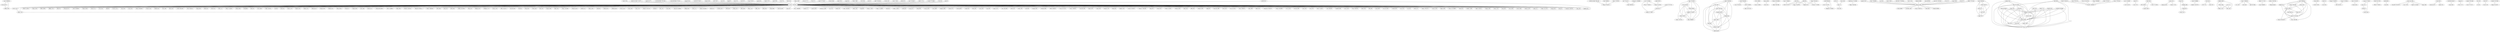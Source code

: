 digraph {
"Slc13a3-2575" -> "Srfbp1-1653"[arrowhead=none]; 
"Cnih2-2109" -> "Cox4i1-73992933"[arrowhead=none]; 
"1500032L24Rik-75651168" -> "Tcerg1l-75041511"[arrowhead=none]; 
"Ak1-77414110" -> "Pbx3-76085744"[arrowhead=none]; 
"Ccr1-73718058" -> "Kcnq5-72128745","Stxbp2-75774667","Plxna2-77280424"[arrowhead=none]; 
"Cd4-74819249" -> "Rora-79488937","Sntb1-71670741","Rad51-293471","Paqr4-248335","Plekha5-70743870"[arrowhead=none]; 
"Cdh10-73592529" -> "Reln-890","Crlf2-1882","Npepps-844","Ms4a6b-293474","Slc39a14-1846"[arrowhead=none]; 
"Acsl3-75042266" -> "Gria2-75551462","Chd5-72283806"[arrowhead=none]; 
"9930013L23Rik-72128775" -> "Cox4i1-73992933"[arrowhead=none]; 
"Ankrd54-1677" -> "Cox4i1-73992933"[arrowhead=none]; 
"F2rl1-199391" -> "Slco3a1-293691"[arrowhead=none]; 
"2310046A06Rik-73931408" -> "Cox4i1-73992933"[arrowhead=none]; 
"Ppm1g-2499" -> "Rxrb-1916"[arrowhead=none]; 
"Prkar1b-70616006" -> "Rufy3-73817983"[arrowhead=none]; 
"Dbh-326" -> "Magi1-73519705","Sowaha-71250306","Zfp238-2741","Rnf219-276273"[arrowhead=none]; 
"Adk-70928196" -> "Cerk-72472765","Map3k15-73788441"[arrowhead=none]; 
"Arf3-110" -> "Npy-717"[arrowhead=none]; 
"Paqr4-248335" -> "Rora-79488937","Plekha5-70743870"[arrowhead=none]; 
"2610019F03Rik-74724511" -> "Cox4i1-73992933"[arrowhead=none]; 
"Hist2h2aa1-72129296" -> "Tfap2c-74047843"[arrowhead=none]; 
"Ankrd10-2027" -> "Pttg1ip-1956"[arrowhead=none]; 
"Arg2-70928338" -> "Ugp2-2705","Myb-1512","Celf4-73592527","Oaz2-748"[arrowhead=none]; 
"Slc25a1-2587" -> "Slc35a3-2609","Ybx1-743"[arrowhead=none]; 
"Crlf2-1882" -> "Flrt3-73931404","Slc39a14-1846","Zfp788-1466","Npepps-844","Pde1c-1804"[arrowhead=none]; 
"Elavl2-72340123" -> "Vwa5b2-73636029"[arrowhead=none]; 
"Arhgef2-2043" -> "Cox4i1-73992933"[arrowhead=none]; 
"Lin7a-73520997" -> "Slc27a4-1920"[arrowhead=none]; 
"Adcy3-75" -> "Guk1-2279"[arrowhead=none]; 
"9130024F11Rik-51" -> "Cox4i1-73992933"[arrowhead=none]; 
"Cdkn2d-1603" -> "Cox4i1-73992933"[arrowhead=none]; 
"Hars-554" -> "Rnf219-276273","Zfp238-2741","Magi1-73519705"[arrowhead=none]; 
"Pde1c-1804" -> "Slc39a14-1846","Reln-890"[arrowhead=none]; 
"Phf1-356287" -> "Scand1-2549"[arrowhead=none]; 
"Plcb1-75084969" -> "Pttg1ip-1956"[arrowhead=none]; 
"Mgp-1229" -> "Rhobtb3-74583162","Ybx1-743","Slc35a3-2609"[arrowhead=none]; 
"Lix1-643" -> "Pttg1ip-1956"[arrowhead=none]; 
"Pvrl4-2511" -> "Stxbp2-75774667"[arrowhead=none]; 
"Esrra-1351" -> "Gabarap-2245","Homer1-1748"[arrowhead=none]; 
"Arxes1-45841" -> "Pttg1ip-1956"[arrowhead=none]; 
"Slc6a3-978" -> "Ywhaz-1133"[arrowhead=none]; 
"Chd5-72283806" -> "Oprl1-75077232"[arrowhead=none]; 
"Npy-717" -> "Tle1-1061"[arrowhead=none]; 
"Reln-890" -> "Zfp788-1466","Slc39a14-1846"[arrowhead=none]; 
"Bcl7b-1601" -> "Cox4i1-73992933"[arrowhead=none]; 
"Acta1-60" -> "Cox4i1-73992933"[arrowhead=none]; 
"Oaz2-748" -> "Ugp2-2705"[arrowhead=none]; 
"BC100451-73615805" -> "Pttg1ip-1956"[arrowhead=none]; 
"Glra4-75551476" -> "Vwa5b2-73636029"[arrowhead=none]; 
"Akap8-91" -> "Cox4i1-73992933"[arrowhead=none]; 
"Cpt1a-1478" -> "Pttg1ip-1956"[arrowhead=none]; 
"Calcb-72338699" -> "Tpd52l1-74357570"[arrowhead=none]; 
"Flrt3-73931404" -> "Reln-890","Ms4a6b-293474","Slc39a14-1846","Npepps-844"[arrowhead=none]; 
"Bcan-154" -> "Cox4i1-73992933"[arrowhead=none]; 
"Frs3-2234" -> "Nr2f1-720","Hes3-2287"[arrowhead=none]; 
"Cerk-72472765" -> "Map3k15-73788441"[arrowhead=none]; 
"Dbndd2-45668" -> "Pttg1ip-1956"[arrowhead=none]; 
"Cct8-2079" -> "Cox4i1-73992933"[arrowhead=none]; 
"Olfml2b-1980" -> "Tbr1-1041","Pde4a-1806","Rbm11-1411"[arrowhead=none]; 
"Ms4a6b-293474" -> "Slc39a14-1846","Npepps-844","Pde1c-1804","Zfp788-1466"[arrowhead=none]; 
"Pttg1ip-1956" -> "Ube2i-45666","Suv39h2-1538","Sssca1-79556714","Traf2-2691","Zfand3-293694"[arrowhead=none]; 
"Fbxo18-293462" -> "Ybx1-743","Rhobtb3-74583162","Slc35a3-2609"[arrowhead=none]; 
"Trhr-1303" -> "Ybx1-743"[arrowhead=none]; 
"Ccng1-324210" -> "Cox4i1-73992933"[arrowhead=none]; 
"Anp32a-94" -> "Cox4i1-73992933"[arrowhead=none]; 
"Fmnl1-75041433" -> "Zfp238-2741","Sowaha-71250306"[arrowhead=none]; 
"Oxct1-77869796" -> "Ucn-1435","Syt5-1029","Sp8-74272904"[arrowhead=none]; 
"Pde4dip-1994" -> "Slc6a3-978"[arrowhead=none]; 
"Olfm2-71717155" -> "Syn2-73929870"[arrowhead=none]; 
"P2ry14-76135748" -> "Vwa5b2-73636029"[arrowhead=none]; 
"Cdkn2b-1476" -> "Cox4i1-73992933"[arrowhead=none]; 
"Asb6-1599" -> "Cox4i1-73992933"[arrowhead=none]; 
"Eef1a1-73817934" -> "Phyhip-544328"[arrowhead=none]; 
"Cdca7-26" -> "Cox4i1-73992933"[arrowhead=none]; 
"Slc35a3-2609" -> "Stat3-2637","Trhr-1303","Stxbp1-1009"[arrowhead=none]; 
"Adamts1-69" -> "Rhobtb3-74583162","Cplx1-67752308","Ybx1-743","Slc35a3-2609"[arrowhead=none]; 
"Nlk-76085742" -> "Tmem22-74511956"[arrowhead=none]; 
"Nrgn-736" -> "Pde4dip-1994","Ywhaz-1133"[arrowhead=none]; 
"Cdh13-234" -> "Cox4i1-73992933"[arrowhead=none]; 
"Cdkn1a-2085" -> "Cox4i1-73992933"[arrowhead=none]; 
"Chrna4-1173" -> "Cox4i1-73992933"[arrowhead=none]; 
"Mecp2-79908808" -> "Vwa5b2-73636029"[arrowhead=none]; 
"Clock-273" -> "Cox4i1-73992933"[arrowhead=none]; 
"Asb8-276276" -> "Kcnq5-72128745"[arrowhead=none]; 
"Agtr1b-74724627" -> "Cox4i1-73992933"[arrowhead=none]; 
"Loxl1-70805934" -> "Slc13a3-2575","Srfbp1-1653"[arrowhead=none]; 
"Npdc1-715" -> "Rhobtb3-74583162","Ybx1-743","Slc35a3-2609"[arrowhead=none]; 
"Aif1-75080249" -> "Gxylt2-73931405","Pdk3-2474","Tmem22-74511956","Hspb8-1181","Ubr1-74957908","Kcnn4-130911","Foxg1-2230"[arrowhead=none]; 
"Stxbp1-1009" -> "Ybx1-743"[arrowhead=none]; 
"Kcnq5-72128745" -> "Pvrl4-2511"[arrowhead=none]; 
"Chrm3-2095" -> "Slc26a7-2595"[arrowhead=none]; 
"Tmem22-74511956" -> "Ubr1-74957908","Trim16-73931416"[arrowhead=none]; 
"Gnb2-512" -> "Grm3-539"[arrowhead=none]; 
"Ewsr1-408" -> "Npy-717"[arrowhead=none]; 
"Cmtm3-2099" -> "Cox4i1-73992933"[arrowhead=none]; 
"Neurod6-698" -> "Pttg1ip-1956"[arrowhead=none]; 
"Apba2-2031" -> "Cox4i1-73992933"[arrowhead=none]; 
"Frmpd1-73520978" -> "Ifit3-74047911"[arrowhead=none]; 
"Ddn-73636031" -> "Tcerg1l-75041511"[arrowhead=none]; 
"Agpat3-85" -> "Cox4i1-73992933"[arrowhead=none]; 
"Cdkn2c-1683" -> "Cox4i1-73992933"[arrowhead=none]; 
"Btg1-73718576" -> "Rad51-293471","Rora-79488937","Cd4-74819249","Plekha5-70743870","Paqr4-248335"[arrowhead=none]; 
"Fam105a-74819326" -> "Pttg1ip-1956"[arrowhead=none]; 
"Gsto1-74511807" -> "Mvp-321202"[arrowhead=none]; 
"Cplx1-67752308" -> "Ybx1-743","Trhr-1303","Mgp-1229","Slc35a3-2609","Lsamp-625","Rhobtb3-74583162"[arrowhead=none]; 
"Chst2-266" -> "Cox4i1-73992933"[arrowhead=none]; 
"Hspb8-1181" -> "Tmem22-74511956","Kcnn4-130911"[arrowhead=none]; 
"Cdh4-2083" -> "Slc35a3-2609","Cplx1-67752308","Ybx1-743","Rhobtb3-74583162"[arrowhead=none]; 
"Rad51-293471" -> "Sntb1-71670741","Rora-79488937"[arrowhead=none]; 
"Plekha5-70743870" -> "Rad51-293471","Rora-79488937"[arrowhead=none]; 
"Lrig1-1371" -> "ND3-675"[arrowhead=none]; 
"Actr2-67" -> "Cox4i1-73992933"[arrowhead=none]; 
"Gabra5-72077453" -> "Pvrl4-2511"[arrowhead=none]; 
"Rhobtb3-74583162" -> "Slc25a1-2587","Trhr-1303","Ybx1-743","Stxbp1-1009","Stat3-2637","Slc35a3-2609"[arrowhead=none]; 
"Aldh2-74819240" -> "Cox4i1-73992933"[arrowhead=none]; 
"Fhl1-2218" -> "Slc35a3-2609","Ybx1-743","Rhobtb3-74583162"[arrowhead=none]; 
"Prkg1-73521817" -> "Vwa5b2-73636029"[arrowhead=none]; 
"Ntrk3-76115738" -> "Olfml3-77280333"[arrowhead=none]; 
"Rad23b-881" -> "Rora-900"[arrowhead=none]; 
"Col18a1-287" -> "Cox4i1-73992933"[arrowhead=none]; 
"Gxylt2-73931405" -> "Kcnn4-130911","Tmem22-74511956"[arrowhead=none]; 
"Fam114a2-1992" -> "Tmem90b-73931426","Gnat1-2265","Rgs19-112203487","Rgs4-1569"[arrowhead=none]; 
"Foxg1-2230" -> "Tmem22-74511956","Kcnn4-130911"[arrowhead=none]; 
"Lman2-73718047" -> "Lrig1-1371","Nr2e3-2434"[arrowhead=none]; 
"Cx3cl1-2135" -> "Lphn2-1768"[arrowhead=none]; 
"Fzd5-1500" -> "Tshz2-72129294","Phf1-356287","Scand1-2549"[arrowhead=none]; 
"Clrn3-2023" -> "Slc16a14-2577","Nprl2-2701"[arrowhead=none]; 
"Cacng7-74750054" -> "Ifit3-74047911"[arrowhead=none]; 
"Cox4i1-73992933" -> "Ngef-72119591","Ergic1-1952","Iffo2-322962","Igfbpl1-1974","Ngfr-705","Sdccag3-2075","Sytl5-73930809","Lphn2-1768","Ptpn18-2509","Usp25-2713","Ucn3-1091","Hgf-558","Tsc22d1-1051","Srpr-1593","Cryzl1-304","Enox2-70928339","Trim25-1545","Hoxd9-1623","Prlr-1268","Raf1-1816","S100b-79591593","Oxtr-75081001","Pparg-2495","Fgfr2-445","Grb10-522","Wif1-1111","Itm2c-77414652","Stmn4-1006","Pvalb-868","Kdr-2347","Syt13-1864","Sobp-71920521","Gls-500","Gli3-1615","Runx2-1278","Dpysl4-1345","Papola-1251","Hepacam-35","Serpini1-963","Kdm4b-2331","Rarg-130913","Prune2-57","Mapre2-659","Szt2-1446","Dmwd-2151","Sema5a-80516967","Sdc3-71358662","Sfrp1-2563","Kirrel3-71920516","Ppp1r3b-75084111","Yeats2-74988249","Nrf1-2438","Gad1-479","Htr1b-584","Rab6a-74047909","Dbp-1193","Rabep2-1970","Pcdhga12-770","Kcnc4-1756","Plk2-74743272","Gpr146-2059","Sfn-2561","Prnp-1405","Wnt4-1444","Per2-793","Syngr3-1860","Rgs3-1822","Ninj1-71670490","Tomm70a-320","Gabrb2-472","Ppm1a-2497","Lhx6-635","Med24-2675","Zbtb48-1940","Nr1d1-1243","Gnao1-506","Gnaz-1730","Rasal2-71670719","Mif-2407","Per1-791","Vsx2-1687","Gpr126-73520982","Mlxipl-1932","E2f1-2171","Dmrt3-74819342","Fgf13-427","Slc36a4-1597","Ntf3-2440","Ghitm-1207","Mtf1-2409","Xbp1-1119","Olfm1-760","Efna5-383","Tulp4-2699","Gm6740-1902","Gpc4-1617","Plcz1-74988296","Dcaf4-2717","Srp54a-2629","Madcam1-2389","Tyr-2703","Pde9a-785","Dad1-74819345","Dkk1-2149","Psap-846","Wbscr17-1934","Ptpn2-77413686","Ryk-2541","Kdelr1-130912","Irf9-2329","Cryaa-2127","Ndrg3-690","Scnn1g-1918","Fcrls-1896","Mapk14-2399","Trim9-1074","Mcm3ap-665","Usp48-149","Plk1-2487","Syt3-1026","Grp-1363","Lepre1-2371","Glrx-73931409","E2f4-1195","Wash-1796","Sod1-994","St3gal3-2567","Tmbim6-2663","Phf6-72080044","Wwox-72077451","Pcsk2-72080025","Tsc22d4-1464","Rgs16-1567","Gng3-1209","Kcnab2-1754","Efna3-381","Zfand5-1140","Unc5d-71924239","Tmem47-75081394","Thpo-2671","Kcne3-2337","Prkcb-72129247","Nkiras2-2429","Fgf12-424","Nfib-1555","Map3k7-2393","Dgkg-343","Fam195a-1996","Etv6-1353","Sar1a-321204","Nid1-75084474","Dner-1699","Dph2-2161","Serpina3n-75043155","Stmn2-74819695","Il17rc-2319","Slc19a2-2585","Syt2-1023","Ttc3-1079","Edc3-77414911","Ltb-74363350","Fam89b-1898","Syt13-1020","Cx3cl1-2135","Plp1-79556704","Hes6-1504","Rfx1-895","Lmo4-2385","Gss-74273307","Slc6a6-1850","Syt1-1014","Cry2-302","Taf1d-1317","Oprm1-79912572","Sprr1a-1534","Ifngr2-1460","Tbc1d1-71670698","Rela-2523","Pcdhb17-1908","Itgb5-71920512","Hmga1-2295","Ubxn11-322","Omg-2450","Stx1a-2645","Slc2a3-1840","Pgrmc1-2478","Gphn-1211","Ttbk2-75147759","Pmaip1-823","Pmch-55","Kcnmb4-72283793","Ctps-1185","Ephb6-2191"[arrowhead=none]; 
"Rbm38-2535" -> "Slc35a3-2609","Ybx1-743","Rhobtb3-74583162"[arrowhead=none]; 
"Grm1-537" -> "Pttg1ip-1956"[arrowhead=none]; 
"Pdk3-2474" -> "Tmem22-74511956"[arrowhead=none]; 
"Cirh1a-77925143" -> "Vwa5b2-73636029"[arrowhead=none]; 
"9130024F11Rik-71" -> "Stat1-2635"[arrowhead=none]; 
"Agap3-2089" -> "Pttg1ip-1956"[arrowhead=none]; 
"Anxa11-2029" -> "Cox4i1-73992933"[arrowhead=none]; 
"ND3-675" -> "Nr2e3-2434"[arrowhead=none]; 
"Myb-1512" -> "Oaz2-748","Ugp2-2705"[arrowhead=none]; 
"Ntrk1-71670679" -> "Tcerg1l-75041511"[arrowhead=none]; 
"Brd8-1673" -> "Cox4i1-73992933"[arrowhead=none]; 
"Pde4a-1806" -> "Tbr1-1041","Rbm11-1411"[arrowhead=none]; 
"Lsamp-625" -> "Slc35a3-2609","Rhobtb3-74583162","Ybx1-743"[arrowhead=none]; 
"LOC66376-293468" -> "Rhobtb3-74583162","Slc35a3-2609","Ybx1-743"[arrowhead=none]; 
"Lhx4-2377" -> "Pttg1ip-1956"[arrowhead=none]; 
"Stat3-2637" -> "Ybx1-743"[arrowhead=none]; 
"Cnr2-2111" -> "Tbr1-1041","Rbm11-1411"[arrowhead=none]; 
"Arf3-655120" -> "Cox4i1-73992933","Lphn2-1768"[arrowhead=none]; 
"Cd8b1-73732149" -> "Pttg1ip-1956"[arrowhead=none]; 
"Dopey2-31" -> "Wnt11-2727"[arrowhead=none]; 
"Npepps-844" -> "Slc39a14-1846","Zfp788-1466","Pde1c-1804"[arrowhead=none]; 
"Gabrb3-75551468" -> "Kcns3-77371817"[arrowhead=none]; 
"Axin2-74819487" -> "Cox4i1-73992933"[arrowhead=none]; 
"Aldh1l1-1724" -> "Cox4i1-73992933"[arrowhead=none]; 
"Camkk2-70743899" -> "Cox4i1-73992933"[arrowhead=none]; 
"Cds2-250" -> "Cox4i1-73992933"[arrowhead=none]; 
"Eya4-77280436" -> "Rnf219-276273"[arrowhead=none]; 
"Slc39a14-1846" -> "Zfp788-1466"[arrowhead=none]; 
"Cbs-1335" -> "Crh-292"[arrowhead=none]; 
"Cbr3-2077" -> "Ctnnb1-196"[arrowhead=none]; 
"Celf4-73592527" -> "Oaz2-748","Ugp2-2705","Myb-1512"[arrowhead=none]; 
"Anln-33" -> "Cox4i1-73992933"[arrowhead=none]; 
"Hnrnph2-112649906" -> "Pbx3-76085744"[arrowhead=none]; 
"Kcnn4-130911" -> "Trim16-73931416","Nlk-76085742","Tmem22-74511956","Pdk3-2474","Ubr1-74957908"[arrowhead=none]; 
"Chchd2-74272036" -> "Mtap2-74272037"[arrowhead=none]; 
}